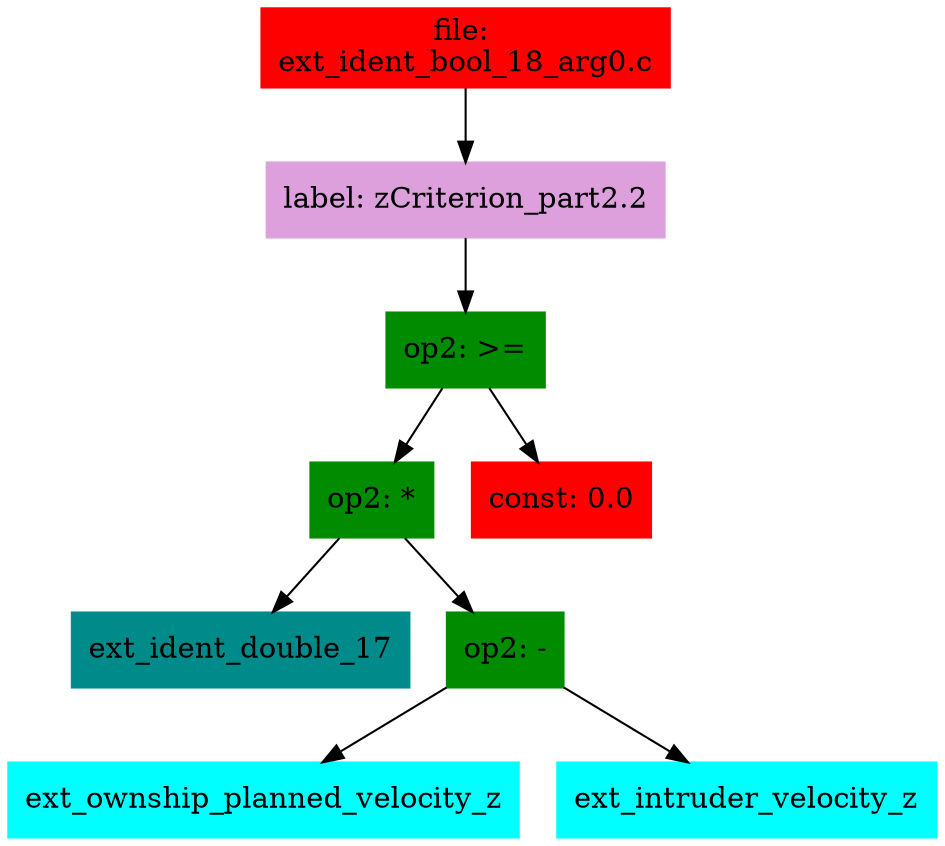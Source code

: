 digraph G {
node [shape=box]

0 [label="file: 
ext_ident_bool_18_arg0.c",color=red, style=filled]
1 [label="label: zCriterion_part2.2",color=plum, style=filled]
0 -> 1
2 [label="op2: >=",color=green4, style=filled]
1 -> 2
3 [label="op2: *",color=green4, style=filled]
2 -> 3
4 [label="ext_ident_double_17",color=cyan4, style=filled]
3 -> 4
10 [label="op2: -",color=green4, style=filled]
3 -> 10
11 [label="ext_ownship_planned_velocity_z",color=cyan1, style=filled]
10 -> 11
12 [label="ext_intruder_velocity_z",color=cyan1, style=filled]
10 -> 12
13 [label="const: 0.0",color=red1, style=filled]
2 -> 13


}

